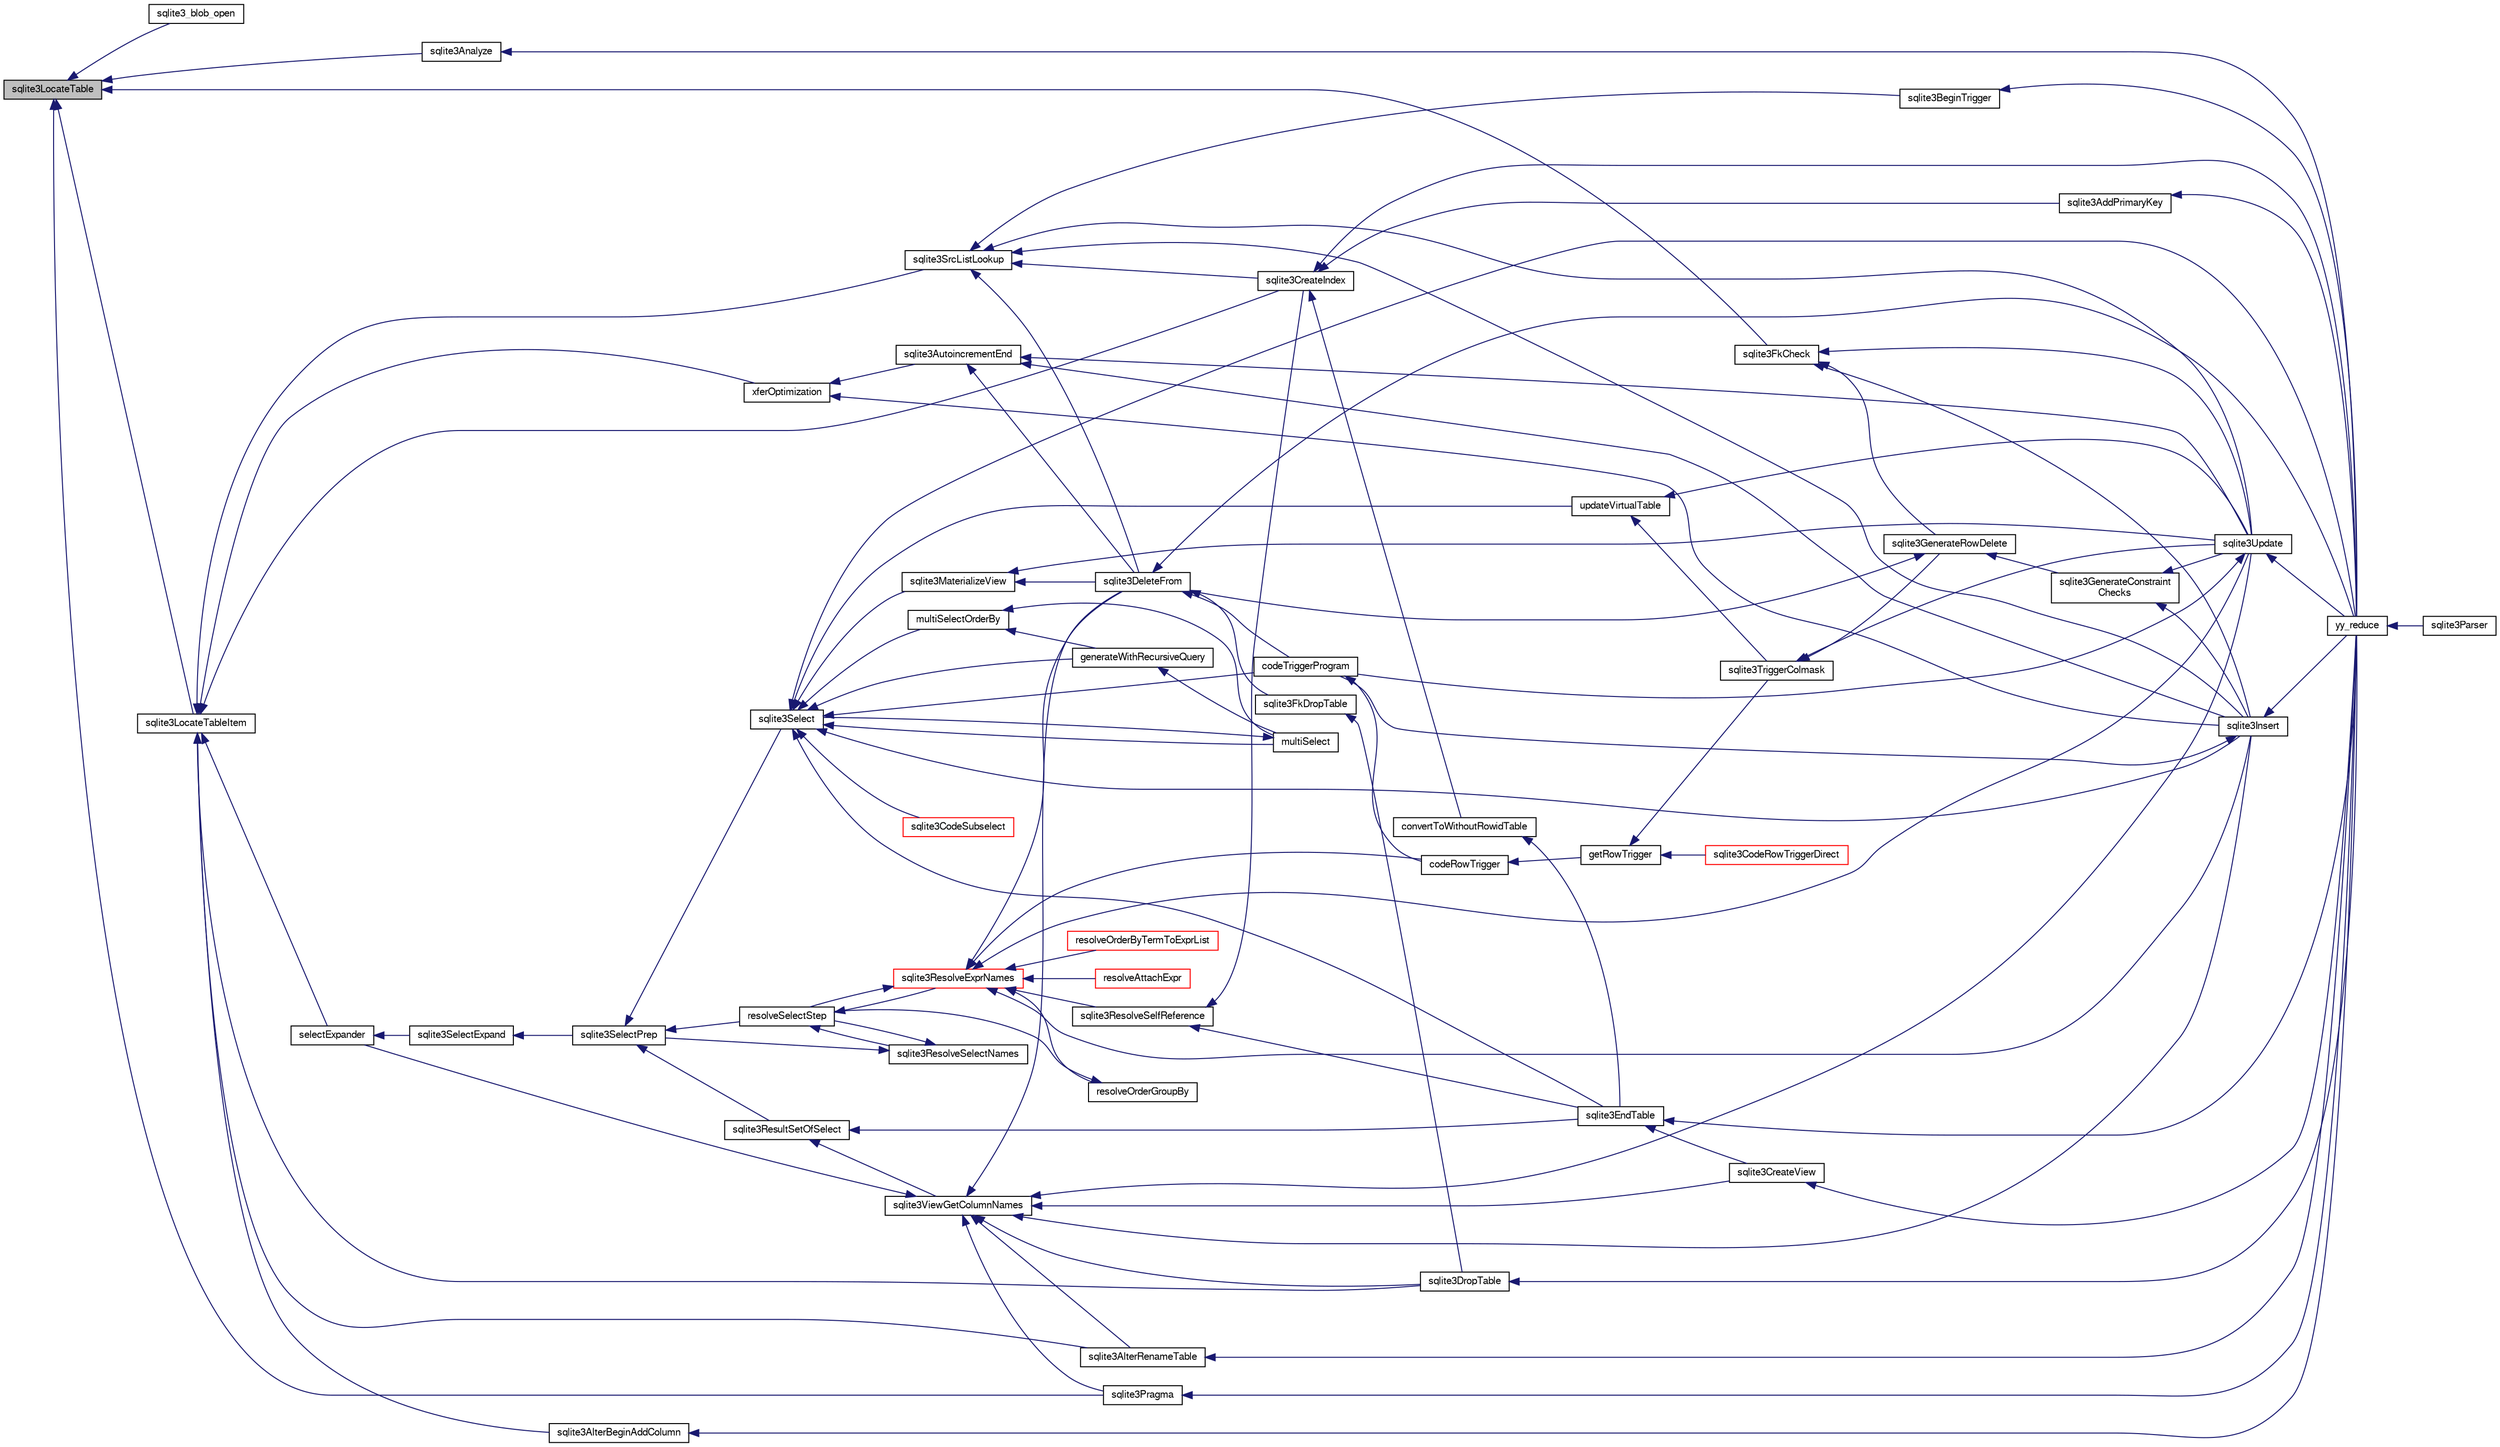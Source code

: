 digraph "sqlite3LocateTable"
{
  edge [fontname="FreeSans",fontsize="10",labelfontname="FreeSans",labelfontsize="10"];
  node [fontname="FreeSans",fontsize="10",shape=record];
  rankdir="LR";
  Node578345 [label="sqlite3LocateTable",height=0.2,width=0.4,color="black", fillcolor="grey75", style="filled", fontcolor="black"];
  Node578345 -> Node578346 [dir="back",color="midnightblue",fontsize="10",style="solid",fontname="FreeSans"];
  Node578346 [label="sqlite3_blob_open",height=0.2,width=0.4,color="black", fillcolor="white", style="filled",URL="$sqlite3_8h.html#adb8ad839a5bdd62a43785132bc7dd518"];
  Node578345 -> Node578347 [dir="back",color="midnightblue",fontsize="10",style="solid",fontname="FreeSans"];
  Node578347 [label="sqlite3Analyze",height=0.2,width=0.4,color="black", fillcolor="white", style="filled",URL="$sqlite3_8c.html#ac696deb1ccaae3fa855cfbd0bfd4d048"];
  Node578347 -> Node578348 [dir="back",color="midnightblue",fontsize="10",style="solid",fontname="FreeSans"];
  Node578348 [label="yy_reduce",height=0.2,width=0.4,color="black", fillcolor="white", style="filled",URL="$sqlite3_8c.html#a7c419a9b25711c666a9a2449ef377f14"];
  Node578348 -> Node578349 [dir="back",color="midnightblue",fontsize="10",style="solid",fontname="FreeSans"];
  Node578349 [label="sqlite3Parser",height=0.2,width=0.4,color="black", fillcolor="white", style="filled",URL="$sqlite3_8c.html#a0327d71a5fabe0b6a343d78a2602e72a"];
  Node578345 -> Node578350 [dir="back",color="midnightblue",fontsize="10",style="solid",fontname="FreeSans"];
  Node578350 [label="sqlite3LocateTableItem",height=0.2,width=0.4,color="black", fillcolor="white", style="filled",URL="$sqlite3_8c.html#ac80229652e6d3200bd88dff77f874888"];
  Node578350 -> Node578351 [dir="back",color="midnightblue",fontsize="10",style="solid",fontname="FreeSans"];
  Node578351 [label="sqlite3AlterRenameTable",height=0.2,width=0.4,color="black", fillcolor="white", style="filled",URL="$sqlite3_8c.html#aa5cfdb507ff74e559f2efb0318c96d2c"];
  Node578351 -> Node578348 [dir="back",color="midnightblue",fontsize="10",style="solid",fontname="FreeSans"];
  Node578350 -> Node578352 [dir="back",color="midnightblue",fontsize="10",style="solid",fontname="FreeSans"];
  Node578352 [label="sqlite3AlterBeginAddColumn",height=0.2,width=0.4,color="black", fillcolor="white", style="filled",URL="$sqlite3_8c.html#a884f7bc342f8753d938ae1f1b9157d2d"];
  Node578352 -> Node578348 [dir="back",color="midnightblue",fontsize="10",style="solid",fontname="FreeSans"];
  Node578350 -> Node578353 [dir="back",color="midnightblue",fontsize="10",style="solid",fontname="FreeSans"];
  Node578353 [label="sqlite3DropTable",height=0.2,width=0.4,color="black", fillcolor="white", style="filled",URL="$sqlite3_8c.html#a5534f77364b5568783c0e50db3c9defb"];
  Node578353 -> Node578348 [dir="back",color="midnightblue",fontsize="10",style="solid",fontname="FreeSans"];
  Node578350 -> Node578354 [dir="back",color="midnightblue",fontsize="10",style="solid",fontname="FreeSans"];
  Node578354 [label="sqlite3CreateIndex",height=0.2,width=0.4,color="black", fillcolor="white", style="filled",URL="$sqlite3_8c.html#a8dbe5e590ab6c58a8c45f34f7c81e825"];
  Node578354 -> Node578355 [dir="back",color="midnightblue",fontsize="10",style="solid",fontname="FreeSans"];
  Node578355 [label="sqlite3AddPrimaryKey",height=0.2,width=0.4,color="black", fillcolor="white", style="filled",URL="$sqlite3_8c.html#af2b0672c3379d2a7d927d210ae0ade62"];
  Node578355 -> Node578348 [dir="back",color="midnightblue",fontsize="10",style="solid",fontname="FreeSans"];
  Node578354 -> Node578356 [dir="back",color="midnightblue",fontsize="10",style="solid",fontname="FreeSans"];
  Node578356 [label="convertToWithoutRowidTable",height=0.2,width=0.4,color="black", fillcolor="white", style="filled",URL="$sqlite3_8c.html#a0d41effc4e4a0ba740429a08f6747313"];
  Node578356 -> Node578357 [dir="back",color="midnightblue",fontsize="10",style="solid",fontname="FreeSans"];
  Node578357 [label="sqlite3EndTable",height=0.2,width=0.4,color="black", fillcolor="white", style="filled",URL="$sqlite3_8c.html#a7b5f2c66c0f0b6f819d970ca389768b0"];
  Node578357 -> Node578358 [dir="back",color="midnightblue",fontsize="10",style="solid",fontname="FreeSans"];
  Node578358 [label="sqlite3CreateView",height=0.2,width=0.4,color="black", fillcolor="white", style="filled",URL="$sqlite3_8c.html#a9d85cb00ff71dee5cd9a019503a6982e"];
  Node578358 -> Node578348 [dir="back",color="midnightblue",fontsize="10",style="solid",fontname="FreeSans"];
  Node578357 -> Node578348 [dir="back",color="midnightblue",fontsize="10",style="solid",fontname="FreeSans"];
  Node578354 -> Node578348 [dir="back",color="midnightblue",fontsize="10",style="solid",fontname="FreeSans"];
  Node578350 -> Node578359 [dir="back",color="midnightblue",fontsize="10",style="solid",fontname="FreeSans"];
  Node578359 [label="sqlite3SrcListLookup",height=0.2,width=0.4,color="black", fillcolor="white", style="filled",URL="$sqlite3_8c.html#a6354fab5d5d3aa8a721e43d480c16701"];
  Node578359 -> Node578354 [dir="back",color="midnightblue",fontsize="10",style="solid",fontname="FreeSans"];
  Node578359 -> Node578360 [dir="back",color="midnightblue",fontsize="10",style="solid",fontname="FreeSans"];
  Node578360 [label="sqlite3DeleteFrom",height=0.2,width=0.4,color="black", fillcolor="white", style="filled",URL="$sqlite3_8c.html#ab9b4b45349188b49eabb23f94608a091"];
  Node578360 -> Node578361 [dir="back",color="midnightblue",fontsize="10",style="solid",fontname="FreeSans"];
  Node578361 [label="sqlite3FkDropTable",height=0.2,width=0.4,color="black", fillcolor="white", style="filled",URL="$sqlite3_8c.html#a1218c6fc74e89152ceaa4760e82f5ef9"];
  Node578361 -> Node578353 [dir="back",color="midnightblue",fontsize="10",style="solid",fontname="FreeSans"];
  Node578360 -> Node578362 [dir="back",color="midnightblue",fontsize="10",style="solid",fontname="FreeSans"];
  Node578362 [label="codeTriggerProgram",height=0.2,width=0.4,color="black", fillcolor="white", style="filled",URL="$sqlite3_8c.html#a120801f59d9281d201d2ff4b2606836e"];
  Node578362 -> Node578363 [dir="back",color="midnightblue",fontsize="10",style="solid",fontname="FreeSans"];
  Node578363 [label="codeRowTrigger",height=0.2,width=0.4,color="black", fillcolor="white", style="filled",URL="$sqlite3_8c.html#a463cea5aaaf388b560b206570a0022fc"];
  Node578363 -> Node578364 [dir="back",color="midnightblue",fontsize="10",style="solid",fontname="FreeSans"];
  Node578364 [label="getRowTrigger",height=0.2,width=0.4,color="black", fillcolor="white", style="filled",URL="$sqlite3_8c.html#a69626ef20b540d1a2b19cf56f3f45689"];
  Node578364 -> Node578365 [dir="back",color="midnightblue",fontsize="10",style="solid",fontname="FreeSans"];
  Node578365 [label="sqlite3CodeRowTriggerDirect",height=0.2,width=0.4,color="red", fillcolor="white", style="filled",URL="$sqlite3_8c.html#ad92829f9001bcf89a0299dad5a48acd4"];
  Node578364 -> Node578372 [dir="back",color="midnightblue",fontsize="10",style="solid",fontname="FreeSans"];
  Node578372 [label="sqlite3TriggerColmask",height=0.2,width=0.4,color="black", fillcolor="white", style="filled",URL="$sqlite3_8c.html#acace8e99e37ae5e84ea03c65e820c540"];
  Node578372 -> Node578367 [dir="back",color="midnightblue",fontsize="10",style="solid",fontname="FreeSans"];
  Node578367 [label="sqlite3GenerateRowDelete",height=0.2,width=0.4,color="black", fillcolor="white", style="filled",URL="$sqlite3_8c.html#a2c76cbf3027fc18fdbb8cb4cd96b77d9"];
  Node578367 -> Node578360 [dir="back",color="midnightblue",fontsize="10",style="solid",fontname="FreeSans"];
  Node578367 -> Node578368 [dir="back",color="midnightblue",fontsize="10",style="solid",fontname="FreeSans"];
  Node578368 [label="sqlite3GenerateConstraint\lChecks",height=0.2,width=0.4,color="black", fillcolor="white", style="filled",URL="$sqlite3_8c.html#aef639c1e6a0c0a67ca6e7690ad931bd2"];
  Node578368 -> Node578369 [dir="back",color="midnightblue",fontsize="10",style="solid",fontname="FreeSans"];
  Node578369 [label="sqlite3Insert",height=0.2,width=0.4,color="black", fillcolor="white", style="filled",URL="$sqlite3_8c.html#a5b17c9c2000bae6bdff8e6be48d7dc2b"];
  Node578369 -> Node578362 [dir="back",color="midnightblue",fontsize="10",style="solid",fontname="FreeSans"];
  Node578369 -> Node578348 [dir="back",color="midnightblue",fontsize="10",style="solid",fontname="FreeSans"];
  Node578368 -> Node578370 [dir="back",color="midnightblue",fontsize="10",style="solid",fontname="FreeSans"];
  Node578370 [label="sqlite3Update",height=0.2,width=0.4,color="black", fillcolor="white", style="filled",URL="$sqlite3_8c.html#ac5aa67c46e8cc8174566fabe6809fafa"];
  Node578370 -> Node578362 [dir="back",color="midnightblue",fontsize="10",style="solid",fontname="FreeSans"];
  Node578370 -> Node578348 [dir="back",color="midnightblue",fontsize="10",style="solid",fontname="FreeSans"];
  Node578372 -> Node578370 [dir="back",color="midnightblue",fontsize="10",style="solid",fontname="FreeSans"];
  Node578360 -> Node578348 [dir="back",color="midnightblue",fontsize="10",style="solid",fontname="FreeSans"];
  Node578359 -> Node578369 [dir="back",color="midnightblue",fontsize="10",style="solid",fontname="FreeSans"];
  Node578359 -> Node578373 [dir="back",color="midnightblue",fontsize="10",style="solid",fontname="FreeSans"];
  Node578373 [label="sqlite3BeginTrigger",height=0.2,width=0.4,color="black", fillcolor="white", style="filled",URL="$sqlite3_8c.html#ac20a731dbd52edec68a09962c7f39a4c"];
  Node578373 -> Node578348 [dir="back",color="midnightblue",fontsize="10",style="solid",fontname="FreeSans"];
  Node578359 -> Node578370 [dir="back",color="midnightblue",fontsize="10",style="solid",fontname="FreeSans"];
  Node578350 -> Node578374 [dir="back",color="midnightblue",fontsize="10",style="solid",fontname="FreeSans"];
  Node578374 [label="xferOptimization",height=0.2,width=0.4,color="black", fillcolor="white", style="filled",URL="$sqlite3_8c.html#ae85c90f7d064fe83f4ed930e708855d2"];
  Node578374 -> Node578375 [dir="back",color="midnightblue",fontsize="10",style="solid",fontname="FreeSans"];
  Node578375 [label="sqlite3AutoincrementEnd",height=0.2,width=0.4,color="black", fillcolor="white", style="filled",URL="$sqlite3_8c.html#ad8f51f6ea684367030cd9c09234374e7"];
  Node578375 -> Node578360 [dir="back",color="midnightblue",fontsize="10",style="solid",fontname="FreeSans"];
  Node578375 -> Node578369 [dir="back",color="midnightblue",fontsize="10",style="solid",fontname="FreeSans"];
  Node578375 -> Node578370 [dir="back",color="midnightblue",fontsize="10",style="solid",fontname="FreeSans"];
  Node578374 -> Node578369 [dir="back",color="midnightblue",fontsize="10",style="solid",fontname="FreeSans"];
  Node578350 -> Node578376 [dir="back",color="midnightblue",fontsize="10",style="solid",fontname="FreeSans"];
  Node578376 [label="selectExpander",height=0.2,width=0.4,color="black", fillcolor="white", style="filled",URL="$sqlite3_8c.html#abee977318fbf74531340c6e41b0ca953"];
  Node578376 -> Node578377 [dir="back",color="midnightblue",fontsize="10",style="solid",fontname="FreeSans"];
  Node578377 [label="sqlite3SelectExpand",height=0.2,width=0.4,color="black", fillcolor="white", style="filled",URL="$sqlite3_8c.html#ae55acd1d8219505e629c2148950fa3de"];
  Node578377 -> Node578378 [dir="back",color="midnightblue",fontsize="10",style="solid",fontname="FreeSans"];
  Node578378 [label="sqlite3SelectPrep",height=0.2,width=0.4,color="black", fillcolor="white", style="filled",URL="$sqlite3_8c.html#aa4385bd53c0a43dea72fbc23cc78e1c6"];
  Node578378 -> Node578379 [dir="back",color="midnightblue",fontsize="10",style="solid",fontname="FreeSans"];
  Node578379 [label="resolveSelectStep",height=0.2,width=0.4,color="black", fillcolor="white", style="filled",URL="$sqlite3_8c.html#a0b9015a9e505c63fd104dcbad672c814"];
  Node578379 -> Node578380 [dir="back",color="midnightblue",fontsize="10",style="solid",fontname="FreeSans"];
  Node578380 [label="sqlite3ResolveExprNames",height=0.2,width=0.4,color="red", fillcolor="white", style="filled",URL="$sqlite3_8c.html#a537cf717a3f847807d3a3fd65da636ad"];
  Node578380 -> Node578381 [dir="back",color="midnightblue",fontsize="10",style="solid",fontname="FreeSans"];
  Node578381 [label="resolveOrderByTermToExprList",height=0.2,width=0.4,color="red", fillcolor="white", style="filled",URL="$sqlite3_8c.html#ac7f7eabdc769257622ad90aac3e02fe6"];
  Node578380 -> Node578383 [dir="back",color="midnightblue",fontsize="10",style="solid",fontname="FreeSans"];
  Node578383 [label="resolveOrderGroupBy",height=0.2,width=0.4,color="black", fillcolor="white", style="filled",URL="$sqlite3_8c.html#a4dc8ed6177a5de887eae1010992e3d00"];
  Node578383 -> Node578379 [dir="back",color="midnightblue",fontsize="10",style="solid",fontname="FreeSans"];
  Node578380 -> Node578379 [dir="back",color="midnightblue",fontsize="10",style="solid",fontname="FreeSans"];
  Node578380 -> Node578384 [dir="back",color="midnightblue",fontsize="10",style="solid",fontname="FreeSans"];
  Node578384 [label="sqlite3ResolveSelfReference",height=0.2,width=0.4,color="black", fillcolor="white", style="filled",URL="$sqlite3_8c.html#ab524095a849de78f8728167d19336094"];
  Node578384 -> Node578357 [dir="back",color="midnightblue",fontsize="10",style="solid",fontname="FreeSans"];
  Node578384 -> Node578354 [dir="back",color="midnightblue",fontsize="10",style="solid",fontname="FreeSans"];
  Node578380 -> Node578385 [dir="back",color="midnightblue",fontsize="10",style="solid",fontname="FreeSans"];
  Node578385 [label="resolveAttachExpr",height=0.2,width=0.4,color="red", fillcolor="white", style="filled",URL="$sqlite3_8c.html#a2b0ae2ee3fae38ccc805f582a9ce38f5"];
  Node578380 -> Node578360 [dir="back",color="midnightblue",fontsize="10",style="solid",fontname="FreeSans"];
  Node578380 -> Node578369 [dir="back",color="midnightblue",fontsize="10",style="solid",fontname="FreeSans"];
  Node578380 -> Node578363 [dir="back",color="midnightblue",fontsize="10",style="solid",fontname="FreeSans"];
  Node578380 -> Node578370 [dir="back",color="midnightblue",fontsize="10",style="solid",fontname="FreeSans"];
  Node578379 -> Node578391 [dir="back",color="midnightblue",fontsize="10",style="solid",fontname="FreeSans"];
  Node578391 [label="sqlite3ResolveSelectNames",height=0.2,width=0.4,color="black", fillcolor="white", style="filled",URL="$sqlite3_8c.html#a0cf10c480643b1ab9eaa02056a400734"];
  Node578391 -> Node578379 [dir="back",color="midnightblue",fontsize="10",style="solid",fontname="FreeSans"];
  Node578391 -> Node578378 [dir="back",color="midnightblue",fontsize="10",style="solid",fontname="FreeSans"];
  Node578378 -> Node578392 [dir="back",color="midnightblue",fontsize="10",style="solid",fontname="FreeSans"];
  Node578392 [label="sqlite3ResultSetOfSelect",height=0.2,width=0.4,color="black", fillcolor="white", style="filled",URL="$sqlite3_8c.html#ade35a86757654a36498d74152aa2fda8"];
  Node578392 -> Node578357 [dir="back",color="midnightblue",fontsize="10",style="solid",fontname="FreeSans"];
  Node578392 -> Node578393 [dir="back",color="midnightblue",fontsize="10",style="solid",fontname="FreeSans"];
  Node578393 [label="sqlite3ViewGetColumnNames",height=0.2,width=0.4,color="black", fillcolor="white", style="filled",URL="$sqlite3_8c.html#aebc7cd8d9e2bd174ae0a60363d3f6ce8"];
  Node578393 -> Node578351 [dir="back",color="midnightblue",fontsize="10",style="solid",fontname="FreeSans"];
  Node578393 -> Node578358 [dir="back",color="midnightblue",fontsize="10",style="solid",fontname="FreeSans"];
  Node578393 -> Node578353 [dir="back",color="midnightblue",fontsize="10",style="solid",fontname="FreeSans"];
  Node578393 -> Node578360 [dir="back",color="midnightblue",fontsize="10",style="solid",fontname="FreeSans"];
  Node578393 -> Node578369 [dir="back",color="midnightblue",fontsize="10",style="solid",fontname="FreeSans"];
  Node578393 -> Node578394 [dir="back",color="midnightblue",fontsize="10",style="solid",fontname="FreeSans"];
  Node578394 [label="sqlite3Pragma",height=0.2,width=0.4,color="black", fillcolor="white", style="filled",URL="$sqlite3_8c.html#a111391370f58f8e6a6eca51fd34d62ed"];
  Node578394 -> Node578348 [dir="back",color="midnightblue",fontsize="10",style="solid",fontname="FreeSans"];
  Node578393 -> Node578376 [dir="back",color="midnightblue",fontsize="10",style="solid",fontname="FreeSans"];
  Node578393 -> Node578370 [dir="back",color="midnightblue",fontsize="10",style="solid",fontname="FreeSans"];
  Node578378 -> Node578395 [dir="back",color="midnightblue",fontsize="10",style="solid",fontname="FreeSans"];
  Node578395 [label="sqlite3Select",height=0.2,width=0.4,color="black", fillcolor="white", style="filled",URL="$sqlite3_8c.html#a2465ee8c956209ba4b272477b7c21a45"];
  Node578395 -> Node578396 [dir="back",color="midnightblue",fontsize="10",style="solid",fontname="FreeSans"];
  Node578396 [label="sqlite3CodeSubselect",height=0.2,width=0.4,color="red", fillcolor="white", style="filled",URL="$sqlite3_8c.html#aa69b46d2204a1d1b110107a1be12ee0c"];
  Node578395 -> Node578357 [dir="back",color="midnightblue",fontsize="10",style="solid",fontname="FreeSans"];
  Node578395 -> Node578436 [dir="back",color="midnightblue",fontsize="10",style="solid",fontname="FreeSans"];
  Node578436 [label="sqlite3MaterializeView",height=0.2,width=0.4,color="black", fillcolor="white", style="filled",URL="$sqlite3_8c.html#a4557984b0b75f998fb0c3f231c9b1def"];
  Node578436 -> Node578360 [dir="back",color="midnightblue",fontsize="10",style="solid",fontname="FreeSans"];
  Node578436 -> Node578370 [dir="back",color="midnightblue",fontsize="10",style="solid",fontname="FreeSans"];
  Node578395 -> Node578369 [dir="back",color="midnightblue",fontsize="10",style="solid",fontname="FreeSans"];
  Node578395 -> Node578418 [dir="back",color="midnightblue",fontsize="10",style="solid",fontname="FreeSans"];
  Node578418 [label="generateWithRecursiveQuery",height=0.2,width=0.4,color="black", fillcolor="white", style="filled",URL="$sqlite3_8c.html#ade2c3663fa9c3b9676507984b9483942"];
  Node578418 -> Node578419 [dir="back",color="midnightblue",fontsize="10",style="solid",fontname="FreeSans"];
  Node578419 [label="multiSelect",height=0.2,width=0.4,color="black", fillcolor="white", style="filled",URL="$sqlite3_8c.html#a6456c61f3d9b2389738753cedfa24fa7"];
  Node578419 -> Node578395 [dir="back",color="midnightblue",fontsize="10",style="solid",fontname="FreeSans"];
  Node578395 -> Node578419 [dir="back",color="midnightblue",fontsize="10",style="solid",fontname="FreeSans"];
  Node578395 -> Node578420 [dir="back",color="midnightblue",fontsize="10",style="solid",fontname="FreeSans"];
  Node578420 [label="multiSelectOrderBy",height=0.2,width=0.4,color="black", fillcolor="white", style="filled",URL="$sqlite3_8c.html#afcdb8488c6f4dfdadaf9f04bca35b808"];
  Node578420 -> Node578418 [dir="back",color="midnightblue",fontsize="10",style="solid",fontname="FreeSans"];
  Node578420 -> Node578419 [dir="back",color="midnightblue",fontsize="10",style="solid",fontname="FreeSans"];
  Node578395 -> Node578362 [dir="back",color="midnightblue",fontsize="10",style="solid",fontname="FreeSans"];
  Node578395 -> Node578437 [dir="back",color="midnightblue",fontsize="10",style="solid",fontname="FreeSans"];
  Node578437 [label="updateVirtualTable",height=0.2,width=0.4,color="black", fillcolor="white", style="filled",URL="$sqlite3_8c.html#a740220531db9293c39a2cdd7da3f74e1"];
  Node578437 -> Node578372 [dir="back",color="midnightblue",fontsize="10",style="solid",fontname="FreeSans"];
  Node578437 -> Node578370 [dir="back",color="midnightblue",fontsize="10",style="solid",fontname="FreeSans"];
  Node578395 -> Node578348 [dir="back",color="midnightblue",fontsize="10",style="solid",fontname="FreeSans"];
  Node578345 -> Node578390 [dir="back",color="midnightblue",fontsize="10",style="solid",fontname="FreeSans"];
  Node578390 [label="sqlite3FkCheck",height=0.2,width=0.4,color="black", fillcolor="white", style="filled",URL="$sqlite3_8c.html#aa38fb76c7d6f48f19772877a41703b92"];
  Node578390 -> Node578367 [dir="back",color="midnightblue",fontsize="10",style="solid",fontname="FreeSans"];
  Node578390 -> Node578369 [dir="back",color="midnightblue",fontsize="10",style="solid",fontname="FreeSans"];
  Node578390 -> Node578370 [dir="back",color="midnightblue",fontsize="10",style="solid",fontname="FreeSans"];
  Node578345 -> Node578394 [dir="back",color="midnightblue",fontsize="10",style="solid",fontname="FreeSans"];
}
